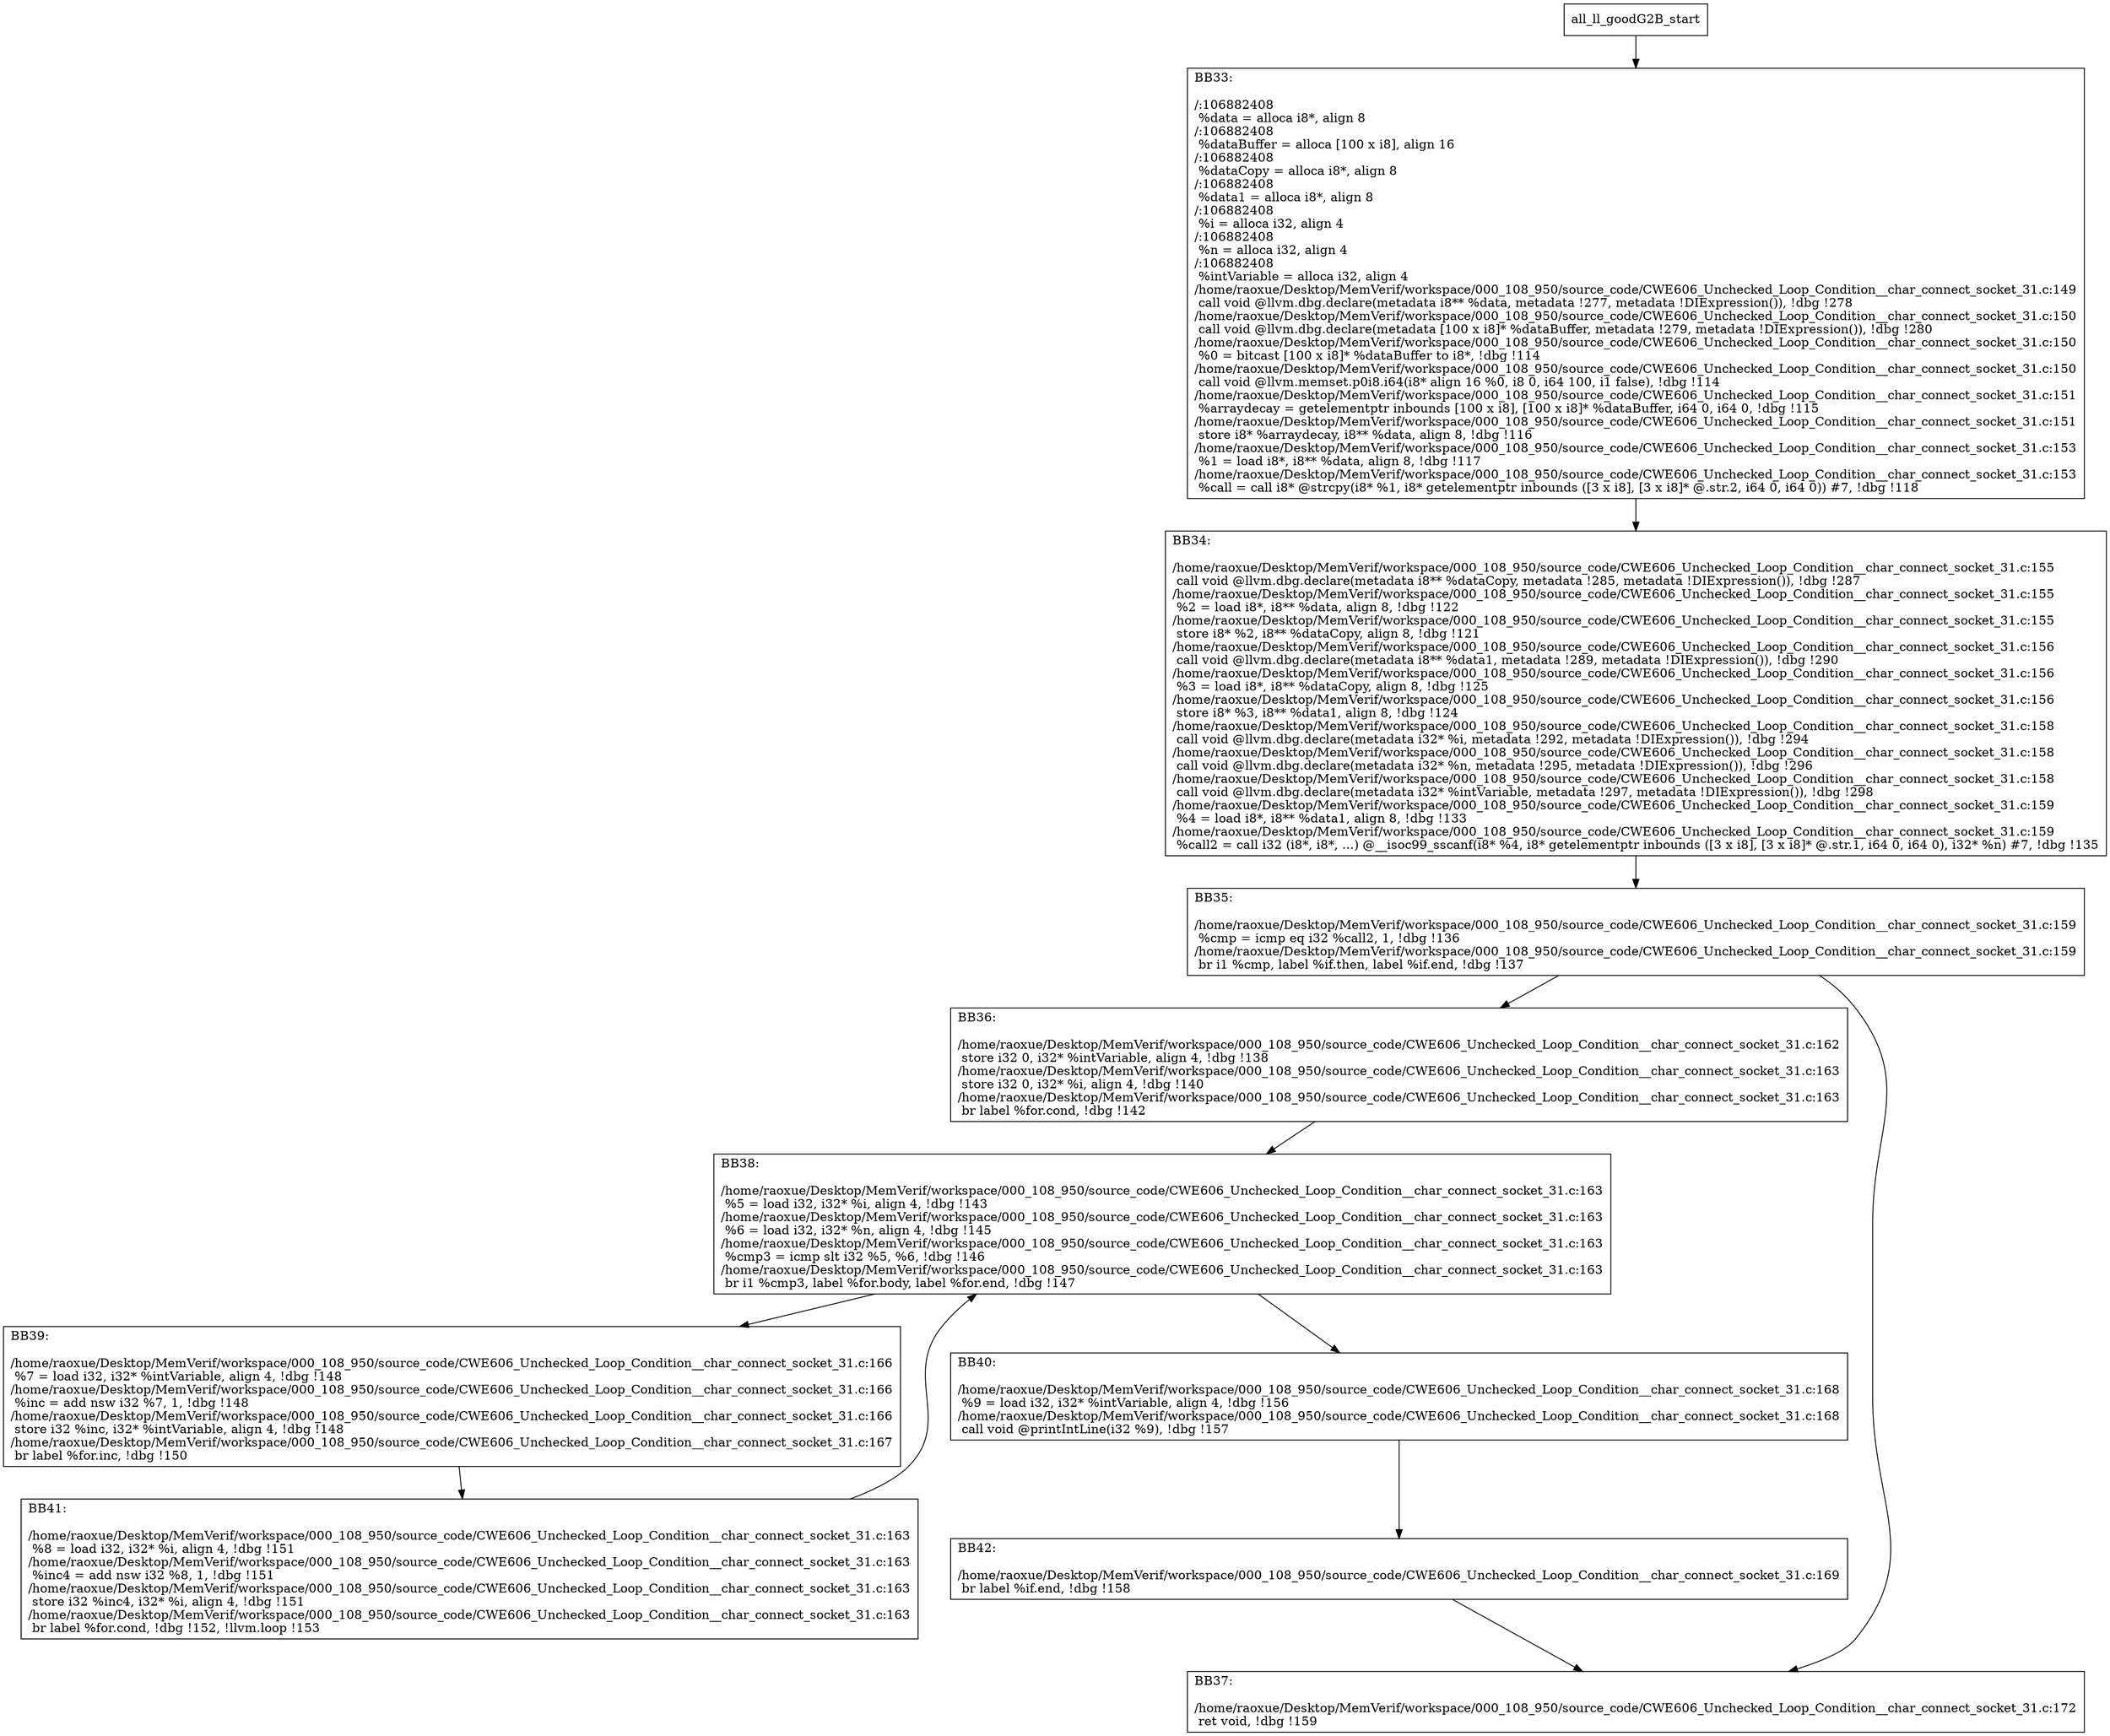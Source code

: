 digraph "CFG for'all_ll_goodG2B' function" {
	BBall_ll_goodG2B_start[shape=record,label="{all_ll_goodG2B_start}"];
	BBall_ll_goodG2B_start-> all_ll_goodG2BBB33;
	all_ll_goodG2BBB33 [shape=record, label="{BB33:\l\l/:106882408\l
  %data = alloca i8*, align 8\l
/:106882408\l
  %dataBuffer = alloca [100 x i8], align 16\l
/:106882408\l
  %dataCopy = alloca i8*, align 8\l
/:106882408\l
  %data1 = alloca i8*, align 8\l
/:106882408\l
  %i = alloca i32, align 4\l
/:106882408\l
  %n = alloca i32, align 4\l
/:106882408\l
  %intVariable = alloca i32, align 4\l
/home/raoxue/Desktop/MemVerif/workspace/000_108_950/source_code/CWE606_Unchecked_Loop_Condition__char_connect_socket_31.c:149\l
  call void @llvm.dbg.declare(metadata i8** %data, metadata !277, metadata !DIExpression()), !dbg !278\l
/home/raoxue/Desktop/MemVerif/workspace/000_108_950/source_code/CWE606_Unchecked_Loop_Condition__char_connect_socket_31.c:150\l
  call void @llvm.dbg.declare(metadata [100 x i8]* %dataBuffer, metadata !279, metadata !DIExpression()), !dbg !280\l
/home/raoxue/Desktop/MemVerif/workspace/000_108_950/source_code/CWE606_Unchecked_Loop_Condition__char_connect_socket_31.c:150\l
  %0 = bitcast [100 x i8]* %dataBuffer to i8*, !dbg !114\l
/home/raoxue/Desktop/MemVerif/workspace/000_108_950/source_code/CWE606_Unchecked_Loop_Condition__char_connect_socket_31.c:150\l
  call void @llvm.memset.p0i8.i64(i8* align 16 %0, i8 0, i64 100, i1 false), !dbg !114\l
/home/raoxue/Desktop/MemVerif/workspace/000_108_950/source_code/CWE606_Unchecked_Loop_Condition__char_connect_socket_31.c:151\l
  %arraydecay = getelementptr inbounds [100 x i8], [100 x i8]* %dataBuffer, i64 0, i64 0, !dbg !115\l
/home/raoxue/Desktop/MemVerif/workspace/000_108_950/source_code/CWE606_Unchecked_Loop_Condition__char_connect_socket_31.c:151\l
  store i8* %arraydecay, i8** %data, align 8, !dbg !116\l
/home/raoxue/Desktop/MemVerif/workspace/000_108_950/source_code/CWE606_Unchecked_Loop_Condition__char_connect_socket_31.c:153\l
  %1 = load i8*, i8** %data, align 8, !dbg !117\l
/home/raoxue/Desktop/MemVerif/workspace/000_108_950/source_code/CWE606_Unchecked_Loop_Condition__char_connect_socket_31.c:153\l
  %call = call i8* @strcpy(i8* %1, i8* getelementptr inbounds ([3 x i8], [3 x i8]* @.str.2, i64 0, i64 0)) #7, !dbg !118\l
}"];
	all_ll_goodG2BBB33-> all_ll_goodG2BBB34;
	all_ll_goodG2BBB34 [shape=record, label="{BB34:\l\l/home/raoxue/Desktop/MemVerif/workspace/000_108_950/source_code/CWE606_Unchecked_Loop_Condition__char_connect_socket_31.c:155\l
  call void @llvm.dbg.declare(metadata i8** %dataCopy, metadata !285, metadata !DIExpression()), !dbg !287\l
/home/raoxue/Desktop/MemVerif/workspace/000_108_950/source_code/CWE606_Unchecked_Loop_Condition__char_connect_socket_31.c:155\l
  %2 = load i8*, i8** %data, align 8, !dbg !122\l
/home/raoxue/Desktop/MemVerif/workspace/000_108_950/source_code/CWE606_Unchecked_Loop_Condition__char_connect_socket_31.c:155\l
  store i8* %2, i8** %dataCopy, align 8, !dbg !121\l
/home/raoxue/Desktop/MemVerif/workspace/000_108_950/source_code/CWE606_Unchecked_Loop_Condition__char_connect_socket_31.c:156\l
  call void @llvm.dbg.declare(metadata i8** %data1, metadata !289, metadata !DIExpression()), !dbg !290\l
/home/raoxue/Desktop/MemVerif/workspace/000_108_950/source_code/CWE606_Unchecked_Loop_Condition__char_connect_socket_31.c:156\l
  %3 = load i8*, i8** %dataCopy, align 8, !dbg !125\l
/home/raoxue/Desktop/MemVerif/workspace/000_108_950/source_code/CWE606_Unchecked_Loop_Condition__char_connect_socket_31.c:156\l
  store i8* %3, i8** %data1, align 8, !dbg !124\l
/home/raoxue/Desktop/MemVerif/workspace/000_108_950/source_code/CWE606_Unchecked_Loop_Condition__char_connect_socket_31.c:158\l
  call void @llvm.dbg.declare(metadata i32* %i, metadata !292, metadata !DIExpression()), !dbg !294\l
/home/raoxue/Desktop/MemVerif/workspace/000_108_950/source_code/CWE606_Unchecked_Loop_Condition__char_connect_socket_31.c:158\l
  call void @llvm.dbg.declare(metadata i32* %n, metadata !295, metadata !DIExpression()), !dbg !296\l
/home/raoxue/Desktop/MemVerif/workspace/000_108_950/source_code/CWE606_Unchecked_Loop_Condition__char_connect_socket_31.c:158\l
  call void @llvm.dbg.declare(metadata i32* %intVariable, metadata !297, metadata !DIExpression()), !dbg !298\l
/home/raoxue/Desktop/MemVerif/workspace/000_108_950/source_code/CWE606_Unchecked_Loop_Condition__char_connect_socket_31.c:159\l
  %4 = load i8*, i8** %data1, align 8, !dbg !133\l
/home/raoxue/Desktop/MemVerif/workspace/000_108_950/source_code/CWE606_Unchecked_Loop_Condition__char_connect_socket_31.c:159\l
  %call2 = call i32 (i8*, i8*, ...) @__isoc99_sscanf(i8* %4, i8* getelementptr inbounds ([3 x i8], [3 x i8]* @.str.1, i64 0, i64 0), i32* %n) #7, !dbg !135\l
}"];
	all_ll_goodG2BBB34-> all_ll_goodG2BBB35;
	all_ll_goodG2BBB35 [shape=record, label="{BB35:\l\l/home/raoxue/Desktop/MemVerif/workspace/000_108_950/source_code/CWE606_Unchecked_Loop_Condition__char_connect_socket_31.c:159\l
  %cmp = icmp eq i32 %call2, 1, !dbg !136\l
/home/raoxue/Desktop/MemVerif/workspace/000_108_950/source_code/CWE606_Unchecked_Loop_Condition__char_connect_socket_31.c:159\l
  br i1 %cmp, label %if.then, label %if.end, !dbg !137\l
}"];
	all_ll_goodG2BBB35-> all_ll_goodG2BBB36;
	all_ll_goodG2BBB35-> all_ll_goodG2BBB37;
	all_ll_goodG2BBB36 [shape=record, label="{BB36:\l\l/home/raoxue/Desktop/MemVerif/workspace/000_108_950/source_code/CWE606_Unchecked_Loop_Condition__char_connect_socket_31.c:162\l
  store i32 0, i32* %intVariable, align 4, !dbg !138\l
/home/raoxue/Desktop/MemVerif/workspace/000_108_950/source_code/CWE606_Unchecked_Loop_Condition__char_connect_socket_31.c:163\l
  store i32 0, i32* %i, align 4, !dbg !140\l
/home/raoxue/Desktop/MemVerif/workspace/000_108_950/source_code/CWE606_Unchecked_Loop_Condition__char_connect_socket_31.c:163\l
  br label %for.cond, !dbg !142\l
}"];
	all_ll_goodG2BBB36-> all_ll_goodG2BBB38;
	all_ll_goodG2BBB38 [shape=record, label="{BB38:\l\l/home/raoxue/Desktop/MemVerif/workspace/000_108_950/source_code/CWE606_Unchecked_Loop_Condition__char_connect_socket_31.c:163\l
  %5 = load i32, i32* %i, align 4, !dbg !143\l
/home/raoxue/Desktop/MemVerif/workspace/000_108_950/source_code/CWE606_Unchecked_Loop_Condition__char_connect_socket_31.c:163\l
  %6 = load i32, i32* %n, align 4, !dbg !145\l
/home/raoxue/Desktop/MemVerif/workspace/000_108_950/source_code/CWE606_Unchecked_Loop_Condition__char_connect_socket_31.c:163\l
  %cmp3 = icmp slt i32 %5, %6, !dbg !146\l
/home/raoxue/Desktop/MemVerif/workspace/000_108_950/source_code/CWE606_Unchecked_Loop_Condition__char_connect_socket_31.c:163\l
  br i1 %cmp3, label %for.body, label %for.end, !dbg !147\l
}"];
	all_ll_goodG2BBB38-> all_ll_goodG2BBB39;
	all_ll_goodG2BBB38-> all_ll_goodG2BBB40;
	all_ll_goodG2BBB39 [shape=record, label="{BB39:\l\l/home/raoxue/Desktop/MemVerif/workspace/000_108_950/source_code/CWE606_Unchecked_Loop_Condition__char_connect_socket_31.c:166\l
  %7 = load i32, i32* %intVariable, align 4, !dbg !148\l
/home/raoxue/Desktop/MemVerif/workspace/000_108_950/source_code/CWE606_Unchecked_Loop_Condition__char_connect_socket_31.c:166\l
  %inc = add nsw i32 %7, 1, !dbg !148\l
/home/raoxue/Desktop/MemVerif/workspace/000_108_950/source_code/CWE606_Unchecked_Loop_Condition__char_connect_socket_31.c:166\l
  store i32 %inc, i32* %intVariable, align 4, !dbg !148\l
/home/raoxue/Desktop/MemVerif/workspace/000_108_950/source_code/CWE606_Unchecked_Loop_Condition__char_connect_socket_31.c:167\l
  br label %for.inc, !dbg !150\l
}"];
	all_ll_goodG2BBB39-> all_ll_goodG2BBB41;
	all_ll_goodG2BBB41 [shape=record, label="{BB41:\l\l/home/raoxue/Desktop/MemVerif/workspace/000_108_950/source_code/CWE606_Unchecked_Loop_Condition__char_connect_socket_31.c:163\l
  %8 = load i32, i32* %i, align 4, !dbg !151\l
/home/raoxue/Desktop/MemVerif/workspace/000_108_950/source_code/CWE606_Unchecked_Loop_Condition__char_connect_socket_31.c:163\l
  %inc4 = add nsw i32 %8, 1, !dbg !151\l
/home/raoxue/Desktop/MemVerif/workspace/000_108_950/source_code/CWE606_Unchecked_Loop_Condition__char_connect_socket_31.c:163\l
  store i32 %inc4, i32* %i, align 4, !dbg !151\l
/home/raoxue/Desktop/MemVerif/workspace/000_108_950/source_code/CWE606_Unchecked_Loop_Condition__char_connect_socket_31.c:163\l
  br label %for.cond, !dbg !152, !llvm.loop !153\l
}"];
	all_ll_goodG2BBB41-> all_ll_goodG2BBB38;
	all_ll_goodG2BBB40 [shape=record, label="{BB40:\l\l/home/raoxue/Desktop/MemVerif/workspace/000_108_950/source_code/CWE606_Unchecked_Loop_Condition__char_connect_socket_31.c:168\l
  %9 = load i32, i32* %intVariable, align 4, !dbg !156\l
/home/raoxue/Desktop/MemVerif/workspace/000_108_950/source_code/CWE606_Unchecked_Loop_Condition__char_connect_socket_31.c:168\l
  call void @printIntLine(i32 %9), !dbg !157\l
}"];
	all_ll_goodG2BBB40-> all_ll_goodG2BBB42;
	all_ll_goodG2BBB42 [shape=record, label="{BB42:\l\l/home/raoxue/Desktop/MemVerif/workspace/000_108_950/source_code/CWE606_Unchecked_Loop_Condition__char_connect_socket_31.c:169\l
  br label %if.end, !dbg !158\l
}"];
	all_ll_goodG2BBB42-> all_ll_goodG2BBB37;
	all_ll_goodG2BBB37 [shape=record, label="{BB37:\l\l/home/raoxue/Desktop/MemVerif/workspace/000_108_950/source_code/CWE606_Unchecked_Loop_Condition__char_connect_socket_31.c:172\l
  ret void, !dbg !159\l
}"];
}
